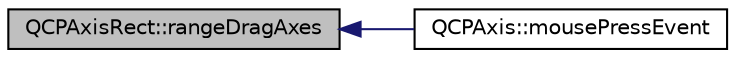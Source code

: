 digraph "QCPAxisRect::rangeDragAxes"
{
  edge [fontname="Helvetica",fontsize="10",labelfontname="Helvetica",labelfontsize="10"];
  node [fontname="Helvetica",fontsize="10",shape=record];
  rankdir="LR";
  Node438 [label="QCPAxisRect::rangeDragAxes",height=0.2,width=0.4,color="black", fillcolor="grey75", style="filled", fontcolor="black"];
  Node438 -> Node439 [dir="back",color="midnightblue",fontsize="10",style="solid",fontname="Helvetica"];
  Node439 [label="QCPAxis::mousePressEvent",height=0.2,width=0.4,color="black", fillcolor="white", style="filled",URL="$class_q_c_p_axis.html#ac89c068873ee9197a5d2af715bdc1105"];
}
